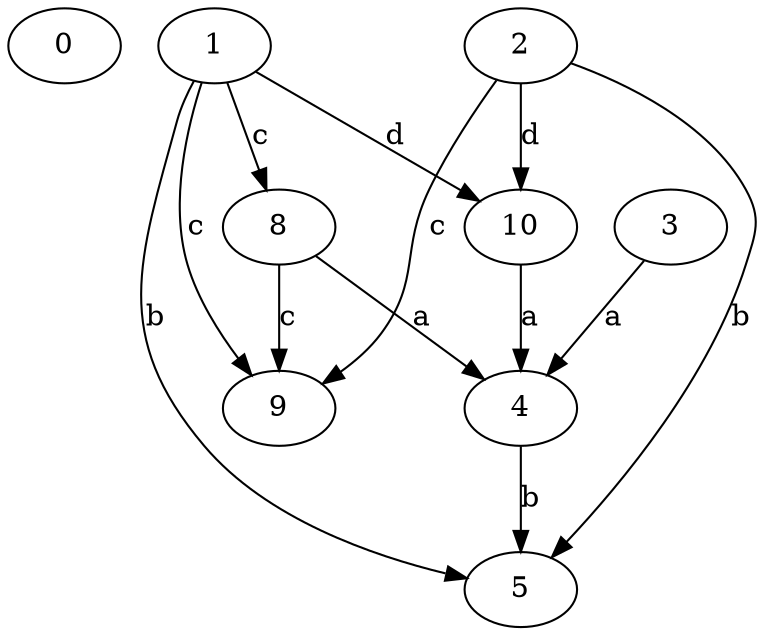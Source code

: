 strict digraph  {
0;
4;
5;
8;
1;
9;
2;
3;
10;
4 -> 5  [label=b];
8 -> 4  [label=a];
8 -> 9  [label=c];
1 -> 5  [label=b];
1 -> 8  [label=c];
1 -> 9  [label=c];
1 -> 10  [label=d];
2 -> 5  [label=b];
2 -> 9  [label=c];
2 -> 10  [label=d];
3 -> 4  [label=a];
10 -> 4  [label=a];
}
